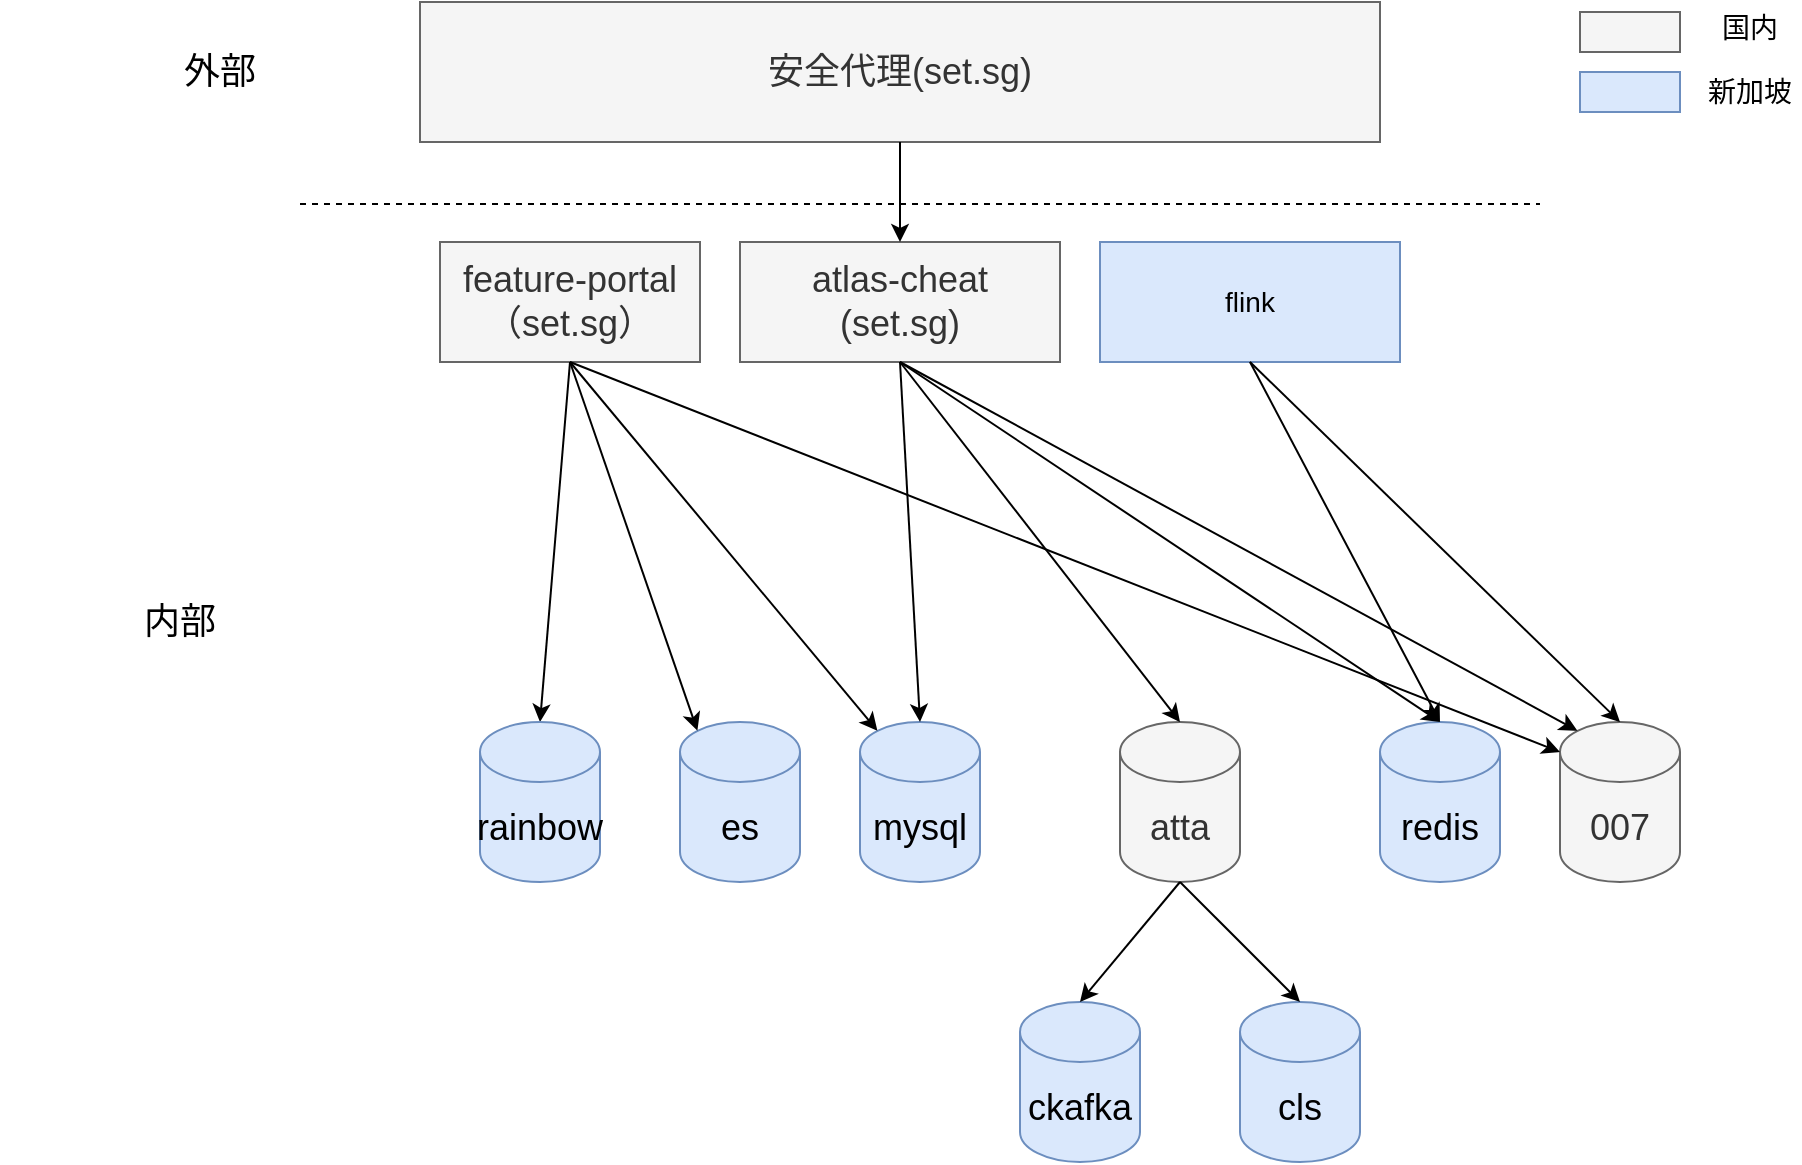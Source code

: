 <mxfile version="16.0.3" type="github">
  <diagram id="Aoz_ehau8xBS0XFifxai" name="Page-1">
    <mxGraphModel dx="2082" dy="754" grid="1" gridSize="10" guides="1" tooltips="1" connect="1" arrows="1" fold="1" page="1" pageScale="1" pageWidth="827" pageHeight="1169" math="0" shadow="0">
      <root>
        <mxCell id="0" />
        <mxCell id="1" parent="0" />
        <mxCell id="UP7DhOcPIyhW6vpGw8zo-1" value="&lt;font style=&quot;font-size: 18px&quot;&gt;安全代理(set.sg)&lt;/font&gt;" style="rounded=0;whiteSpace=wrap;html=1;fillColor=#f5f5f5;fontColor=#333333;strokeColor=#666666;" parent="1" vertex="1">
          <mxGeometry x="190" y="20" width="480" height="70" as="geometry" />
        </mxCell>
        <mxCell id="UP7DhOcPIyhW6vpGw8zo-2" value="" style="endArrow=none;dashed=1;html=1;rounded=0;" parent="1" edge="1">
          <mxGeometry width="50" height="50" relative="1" as="geometry">
            <mxPoint x="130" y="121" as="sourcePoint" />
            <mxPoint x="750" y="121" as="targetPoint" />
          </mxGeometry>
        </mxCell>
        <mxCell id="UP7DhOcPIyhW6vpGw8zo-3" value="&lt;font style=&quot;font-size: 18px&quot;&gt;外部&lt;/font&gt;" style="text;html=1;strokeColor=none;fillColor=none;align=center;verticalAlign=middle;whiteSpace=wrap;rounded=0;" parent="1" vertex="1">
          <mxGeometry y="25" width="180" height="60" as="geometry" />
        </mxCell>
        <mxCell id="UP7DhOcPIyhW6vpGw8zo-4" value="&lt;font style=&quot;font-size: 18px&quot;&gt;内部&lt;/font&gt;" style="text;html=1;strokeColor=none;fillColor=none;align=center;verticalAlign=middle;whiteSpace=wrap;rounded=0;" parent="1" vertex="1">
          <mxGeometry x="-20" y="300" width="180" height="60" as="geometry" />
        </mxCell>
        <mxCell id="UP7DhOcPIyhW6vpGw8zo-5" value="atlas-cheat&lt;br&gt;(set.sg)" style="rounded=0;whiteSpace=wrap;html=1;fontSize=18;fillColor=#f5f5f5;fontColor=#333333;strokeColor=#666666;" parent="1" vertex="1">
          <mxGeometry x="350" y="140" width="160" height="60" as="geometry" />
        </mxCell>
        <mxCell id="UP7DhOcPIyhW6vpGw8zo-6" value="mysql" style="shape=cylinder3;whiteSpace=wrap;html=1;boundedLbl=1;backgroundOutline=1;size=15;fontSize=18;fillColor=#dae8fc;strokeColor=#6c8ebf;" parent="1" vertex="1">
          <mxGeometry x="410" y="380" width="60" height="80" as="geometry" />
        </mxCell>
        <mxCell id="UP7DhOcPIyhW6vpGw8zo-7" value="redis" style="shape=cylinder3;whiteSpace=wrap;html=1;boundedLbl=1;backgroundOutline=1;size=15;fontSize=18;fillColor=#dae8fc;strokeColor=#6c8ebf;" parent="1" vertex="1">
          <mxGeometry x="670" y="380" width="60" height="80" as="geometry" />
        </mxCell>
        <mxCell id="UP7DhOcPIyhW6vpGw8zo-8" value="es" style="shape=cylinder3;whiteSpace=wrap;html=1;boundedLbl=1;backgroundOutline=1;size=15;fontSize=18;fillColor=#dae8fc;strokeColor=#6c8ebf;" parent="1" vertex="1">
          <mxGeometry x="320" y="380" width="60" height="80" as="geometry" />
        </mxCell>
        <mxCell id="UP7DhOcPIyhW6vpGw8zo-9" value="feature-portal（set.sg）" style="rounded=0;whiteSpace=wrap;html=1;fontSize=18;fillColor=#f5f5f5;fontColor=#333333;strokeColor=#666666;" parent="1" vertex="1">
          <mxGeometry x="200" y="140" width="130" height="60" as="geometry" />
        </mxCell>
        <mxCell id="UP7DhOcPIyhW6vpGw8zo-10" value="" style="rounded=0;whiteSpace=wrap;html=1;fontSize=18;fillColor=#f5f5f5;fontColor=#333333;strokeColor=#666666;" parent="1" vertex="1">
          <mxGeometry x="770" y="25" width="50" height="20" as="geometry" />
        </mxCell>
        <mxCell id="UP7DhOcPIyhW6vpGw8zo-11" value="" style="rounded=0;whiteSpace=wrap;html=1;fontSize=18;fillColor=#dae8fc;strokeColor=#6c8ebf;" parent="1" vertex="1">
          <mxGeometry x="770" y="55" width="50" height="20" as="geometry" />
        </mxCell>
        <mxCell id="UP7DhOcPIyhW6vpGw8zo-12" value="&lt;font style=&quot;font-size: 14px&quot;&gt;国内&lt;/font&gt;" style="text;html=1;strokeColor=none;fillColor=none;align=center;verticalAlign=middle;whiteSpace=wrap;rounded=0;" parent="1" vertex="1">
          <mxGeometry x="830" y="20" width="50" height="25" as="geometry" />
        </mxCell>
        <mxCell id="UP7DhOcPIyhW6vpGw8zo-13" value="&lt;font style=&quot;font-size: 14px&quot;&gt;新加坡&lt;/font&gt;" style="text;html=1;strokeColor=none;fillColor=none;align=center;verticalAlign=middle;whiteSpace=wrap;rounded=0;" parent="1" vertex="1">
          <mxGeometry x="830" y="52.5" width="50" height="25" as="geometry" />
        </mxCell>
        <mxCell id="UP7DhOcPIyhW6vpGw8zo-14" value="" style="endArrow=classic;html=1;rounded=0;fontSize=14;entryX=0.5;entryY=0;entryDx=0;entryDy=0;" parent="1" source="UP7DhOcPIyhW6vpGw8zo-1" target="UP7DhOcPIyhW6vpGw8zo-5" edge="1">
          <mxGeometry width="50" height="50" relative="1" as="geometry">
            <mxPoint x="370" y="320" as="sourcePoint" />
            <mxPoint x="420" y="270" as="targetPoint" />
          </mxGeometry>
        </mxCell>
        <mxCell id="UP7DhOcPIyhW6vpGw8zo-15" value="flink" style="rounded=0;whiteSpace=wrap;html=1;fontSize=14;fillColor=#dae8fc;strokeColor=#6c8ebf;" parent="1" vertex="1">
          <mxGeometry x="530" y="140" width="150" height="60" as="geometry" />
        </mxCell>
        <mxCell id="UP7DhOcPIyhW6vpGw8zo-20" value="" style="endArrow=classic;html=1;rounded=0;fontSize=14;entryX=0.5;entryY=0;entryDx=0;entryDy=0;exitX=0.5;exitY=1;exitDx=0;exitDy=0;entryPerimeter=0;" parent="1" source="UP7DhOcPIyhW6vpGw8zo-5" target="UP7DhOcPIyhW6vpGw8zo-6" edge="1">
          <mxGeometry width="50" height="50" relative="1" as="geometry">
            <mxPoint x="510" y="260" as="sourcePoint" />
            <mxPoint x="570" y="200" as="targetPoint" />
          </mxGeometry>
        </mxCell>
        <mxCell id="UP7DhOcPIyhW6vpGw8zo-21" value="" style="endArrow=classic;html=1;rounded=0;fontSize=14;entryX=0.5;entryY=0;entryDx=0;entryDy=0;exitX=0.5;exitY=1;exitDx=0;exitDy=0;entryPerimeter=0;" parent="1" source="UP7DhOcPIyhW6vpGw8zo-5" target="UP7DhOcPIyhW6vpGw8zo-7" edge="1">
          <mxGeometry width="50" height="50" relative="1" as="geometry">
            <mxPoint x="630" y="230" as="sourcePoint" />
            <mxPoint x="530" y="430" as="targetPoint" />
          </mxGeometry>
        </mxCell>
        <mxCell id="UP7DhOcPIyhW6vpGw8zo-22" value="" style="endArrow=classic;html=1;rounded=0;fontSize=14;entryX=0.5;entryY=0;entryDx=0;entryDy=0;exitX=0.5;exitY=1;exitDx=0;exitDy=0;entryPerimeter=0;" parent="1" source="UP7DhOcPIyhW6vpGw8zo-9" target="iqLflfFOKN-d8s246HwW-3" edge="1">
          <mxGeometry width="50" height="50" relative="1" as="geometry">
            <mxPoint x="580" y="210" as="sourcePoint" />
            <mxPoint x="240" y="390" as="targetPoint" />
          </mxGeometry>
        </mxCell>
        <mxCell id="UP7DhOcPIyhW6vpGw8zo-23" value="" style="endArrow=classic;html=1;rounded=0;fontSize=14;entryX=0.145;entryY=0;entryDx=0;entryDy=4.35;exitX=0.5;exitY=1;exitDx=0;exitDy=0;entryPerimeter=0;" parent="1" source="UP7DhOcPIyhW6vpGw8zo-9" target="UP7DhOcPIyhW6vpGw8zo-8" edge="1">
          <mxGeometry width="50" height="50" relative="1" as="geometry">
            <mxPoint x="310" y="210" as="sourcePoint" />
            <mxPoint x="285" y="440" as="targetPoint" />
          </mxGeometry>
        </mxCell>
        <mxCell id="UP7DhOcPIyhW6vpGw8zo-24" value="" style="endArrow=classic;html=1;rounded=0;fontSize=14;entryX=0.145;entryY=0;entryDx=0;entryDy=4.35;exitX=0.5;exitY=1;exitDx=0;exitDy=0;entryPerimeter=0;" parent="1" source="UP7DhOcPIyhW6vpGw8zo-9" target="UP7DhOcPIyhW6vpGw8zo-6" edge="1">
          <mxGeometry width="50" height="50" relative="1" as="geometry">
            <mxPoint x="310" y="210" as="sourcePoint" />
            <mxPoint x="428.7" y="434.35" as="targetPoint" />
          </mxGeometry>
        </mxCell>
        <mxCell id="UP7DhOcPIyhW6vpGw8zo-26" value="" style="endArrow=classic;html=1;rounded=0;fontSize=14;entryX=0.5;entryY=0;entryDx=0;entryDy=0;exitX=0.5;exitY=1;exitDx=0;exitDy=0;entryPerimeter=0;" parent="1" source="UP7DhOcPIyhW6vpGw8zo-15" target="UP7DhOcPIyhW6vpGw8zo-7" edge="1">
          <mxGeometry width="50" height="50" relative="1" as="geometry">
            <mxPoint x="440" y="210" as="sourcePoint" />
            <mxPoint x="690" y="390" as="targetPoint" />
          </mxGeometry>
        </mxCell>
        <mxCell id="UP7DhOcPIyhW6vpGw8zo-27" value="atta" style="shape=cylinder3;whiteSpace=wrap;html=1;boundedLbl=1;backgroundOutline=1;size=15;fontSize=18;fillColor=#f5f5f5;strokeColor=#666666;fontColor=#333333;" parent="1" vertex="1">
          <mxGeometry x="540" y="380" width="60" height="80" as="geometry" />
        </mxCell>
        <mxCell id="UP7DhOcPIyhW6vpGw8zo-28" value="" style="endArrow=classic;html=1;rounded=0;fontSize=14;entryX=0.5;entryY=0;entryDx=0;entryDy=0;exitX=0.5;exitY=1;exitDx=0;exitDy=0;entryPerimeter=0;" parent="1" source="UP7DhOcPIyhW6vpGw8zo-5" target="UP7DhOcPIyhW6vpGw8zo-27" edge="1">
          <mxGeometry width="50" height="50" relative="1" as="geometry">
            <mxPoint x="440" y="210" as="sourcePoint" />
            <mxPoint x="480" y="390" as="targetPoint" />
          </mxGeometry>
        </mxCell>
        <mxCell id="UP7DhOcPIyhW6vpGw8zo-30" value="007" style="shape=cylinder3;whiteSpace=wrap;html=1;boundedLbl=1;backgroundOutline=1;size=15;fontSize=18;fillColor=#f5f5f5;strokeColor=#666666;fontColor=#333333;" parent="1" vertex="1">
          <mxGeometry x="760" y="380" width="60" height="80" as="geometry" />
        </mxCell>
        <mxCell id="UP7DhOcPIyhW6vpGw8zo-31" value="" style="endArrow=classic;html=1;rounded=0;fontSize=14;entryX=0.5;entryY=0;entryDx=0;entryDy=0;exitX=0.5;exitY=1;exitDx=0;exitDy=0;entryPerimeter=0;" parent="1" source="UP7DhOcPIyhW6vpGw8zo-15" target="UP7DhOcPIyhW6vpGw8zo-30" edge="1">
          <mxGeometry width="50" height="50" relative="1" as="geometry">
            <mxPoint x="615" y="210" as="sourcePoint" />
            <mxPoint x="630" y="390" as="targetPoint" />
          </mxGeometry>
        </mxCell>
        <mxCell id="UP7DhOcPIyhW6vpGw8zo-32" value="" style="endArrow=classic;html=1;rounded=0;fontSize=14;entryX=0.145;entryY=0;entryDx=0;entryDy=4.35;exitX=0.5;exitY=1;exitDx=0;exitDy=0;entryPerimeter=0;" parent="1" source="UP7DhOcPIyhW6vpGw8zo-5" target="UP7DhOcPIyhW6vpGw8zo-30" edge="1">
          <mxGeometry width="50" height="50" relative="1" as="geometry">
            <mxPoint x="615" y="210" as="sourcePoint" />
            <mxPoint x="720" y="390" as="targetPoint" />
          </mxGeometry>
        </mxCell>
        <mxCell id="UP7DhOcPIyhW6vpGw8zo-33" value="" style="endArrow=classic;html=1;rounded=0;fontSize=14;entryX=0;entryY=0;entryDx=0;entryDy=15;exitX=0.5;exitY=1;exitDx=0;exitDy=0;entryPerimeter=0;" parent="1" source="UP7DhOcPIyhW6vpGw8zo-9" target="UP7DhOcPIyhW6vpGw8zo-30" edge="1">
          <mxGeometry width="50" height="50" relative="1" as="geometry">
            <mxPoint x="440" y="210" as="sourcePoint" />
            <mxPoint x="698.7" y="394.35" as="targetPoint" />
          </mxGeometry>
        </mxCell>
        <mxCell id="iqLflfFOKN-d8s246HwW-1" value="cls" style="shape=cylinder3;whiteSpace=wrap;html=1;boundedLbl=1;backgroundOutline=1;size=15;fontSize=18;fillColor=#dae8fc;strokeColor=#6c8ebf;" parent="1" vertex="1">
          <mxGeometry x="600" y="520" width="60" height="80" as="geometry" />
        </mxCell>
        <mxCell id="iqLflfFOKN-d8s246HwW-3" value="rainbow" style="shape=cylinder3;whiteSpace=wrap;html=1;boundedLbl=1;backgroundOutline=1;size=15;fontSize=18;fillColor=#dae8fc;strokeColor=#6c8ebf;" parent="1" vertex="1">
          <mxGeometry x="220" y="380" width="60" height="80" as="geometry" />
        </mxCell>
        <mxCell id="tiscPnwOCYZWlDYD2s4L-1" value="ckafka" style="shape=cylinder3;whiteSpace=wrap;html=1;boundedLbl=1;backgroundOutline=1;size=15;fontSize=18;fillColor=#dae8fc;strokeColor=#6c8ebf;" vertex="1" parent="1">
          <mxGeometry x="490" y="520" width="60" height="80" as="geometry" />
        </mxCell>
        <mxCell id="tiscPnwOCYZWlDYD2s4L-2" value="" style="endArrow=classic;html=1;rounded=0;exitX=0.5;exitY=1;exitDx=0;exitDy=0;exitPerimeter=0;entryX=0.5;entryY=0;entryDx=0;entryDy=0;entryPerimeter=0;" edge="1" parent="1" source="UP7DhOcPIyhW6vpGw8zo-27" target="tiscPnwOCYZWlDYD2s4L-1">
          <mxGeometry width="50" height="50" relative="1" as="geometry">
            <mxPoint x="340" y="550" as="sourcePoint" />
            <mxPoint x="390" y="500" as="targetPoint" />
          </mxGeometry>
        </mxCell>
        <mxCell id="tiscPnwOCYZWlDYD2s4L-3" value="" style="endArrow=classic;html=1;rounded=0;exitX=0.5;exitY=1;exitDx=0;exitDy=0;exitPerimeter=0;entryX=0.5;entryY=0;entryDx=0;entryDy=0;entryPerimeter=0;" edge="1" parent="1" source="UP7DhOcPIyhW6vpGw8zo-27" target="iqLflfFOKN-d8s246HwW-1">
          <mxGeometry width="50" height="50" relative="1" as="geometry">
            <mxPoint x="580" y="470" as="sourcePoint" />
            <mxPoint x="530" y="530" as="targetPoint" />
          </mxGeometry>
        </mxCell>
      </root>
    </mxGraphModel>
  </diagram>
</mxfile>
